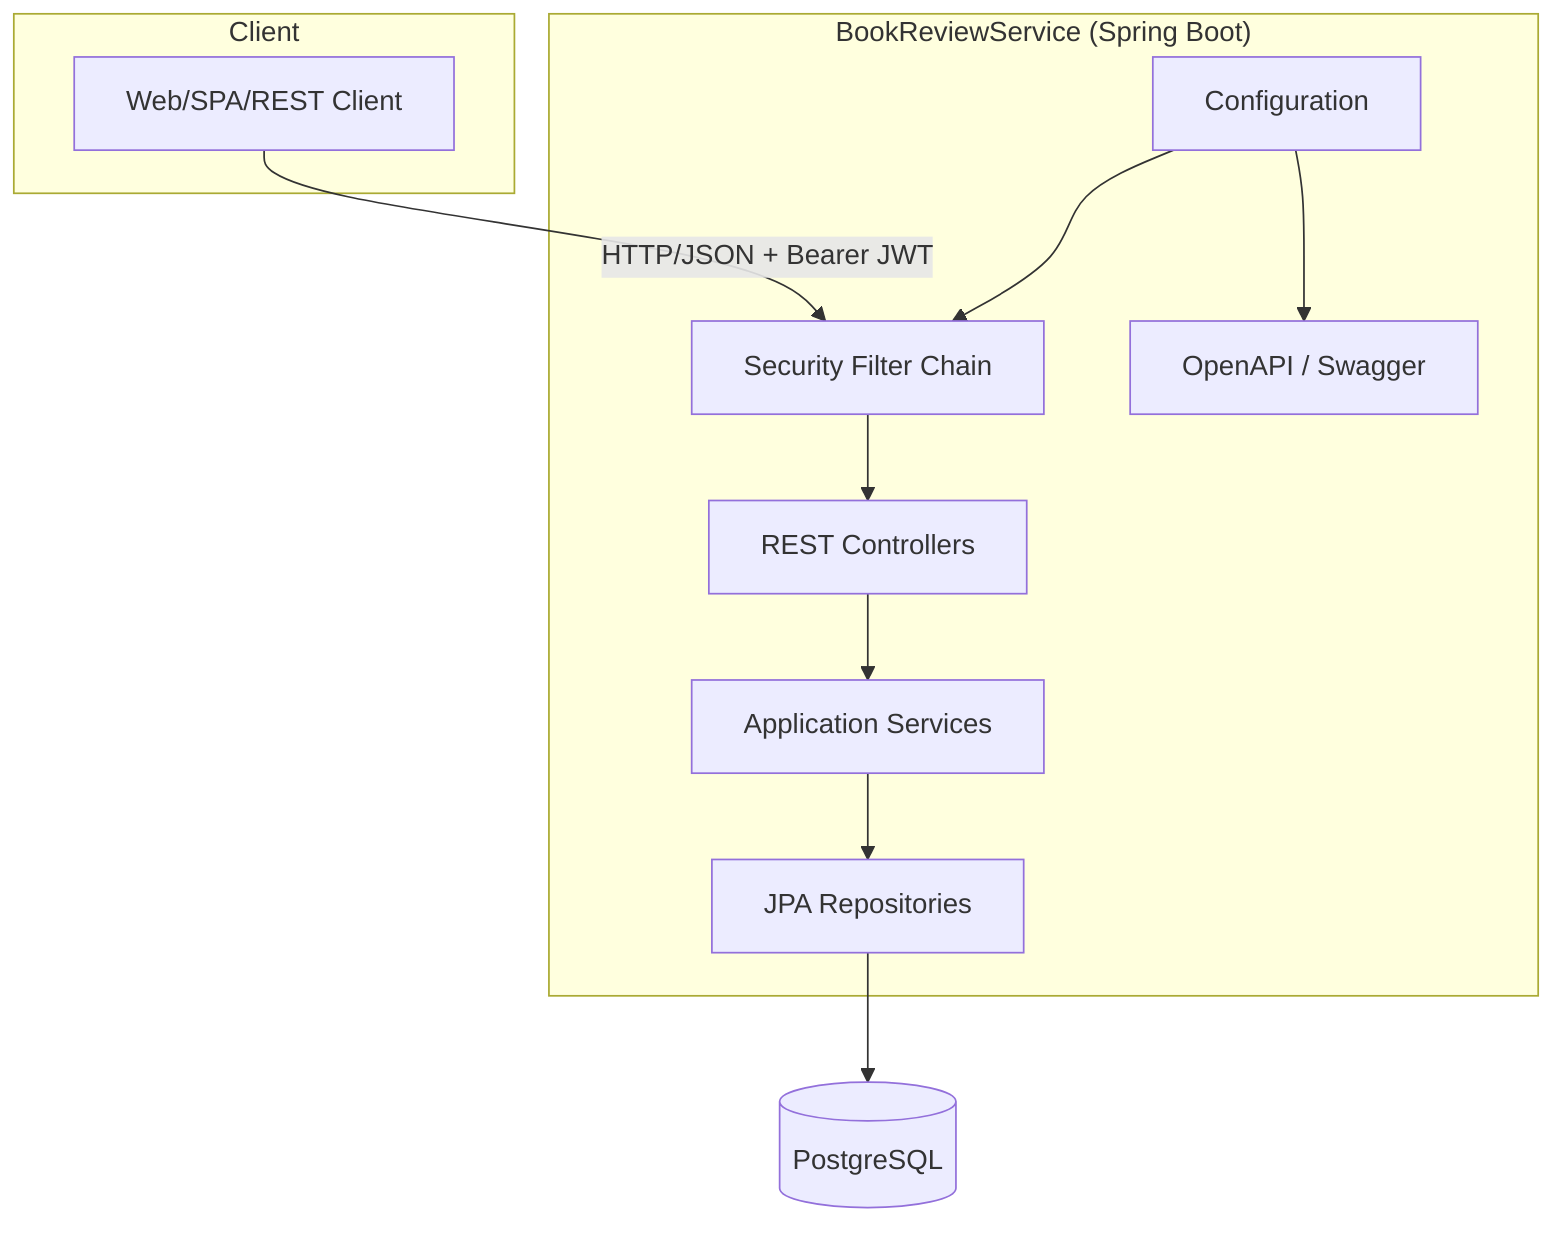 %% Book Review Service - Architecture Diagram (Mermaid)
graph TD
  subgraph Client
    UI[Web/SPA/REST Client]
  end

  subgraph Service["BookReviewService (Spring Boot)"]
    SEC[Security Filter Chain]
    CTRL[REST Controllers]
    SVC[Application Services]
    REPO[JPA Repositories]
    CONF[Configuration]
    API[OpenAPI / Swagger]
  end

  DB[(PostgreSQL)]

  UI -->|HTTP/JSON + Bearer JWT| SEC
  SEC --> CTRL
  CTRL --> SVC
  SVC --> REPO
  REPO --> DB
  CONF --> SEC
  CONF --> API